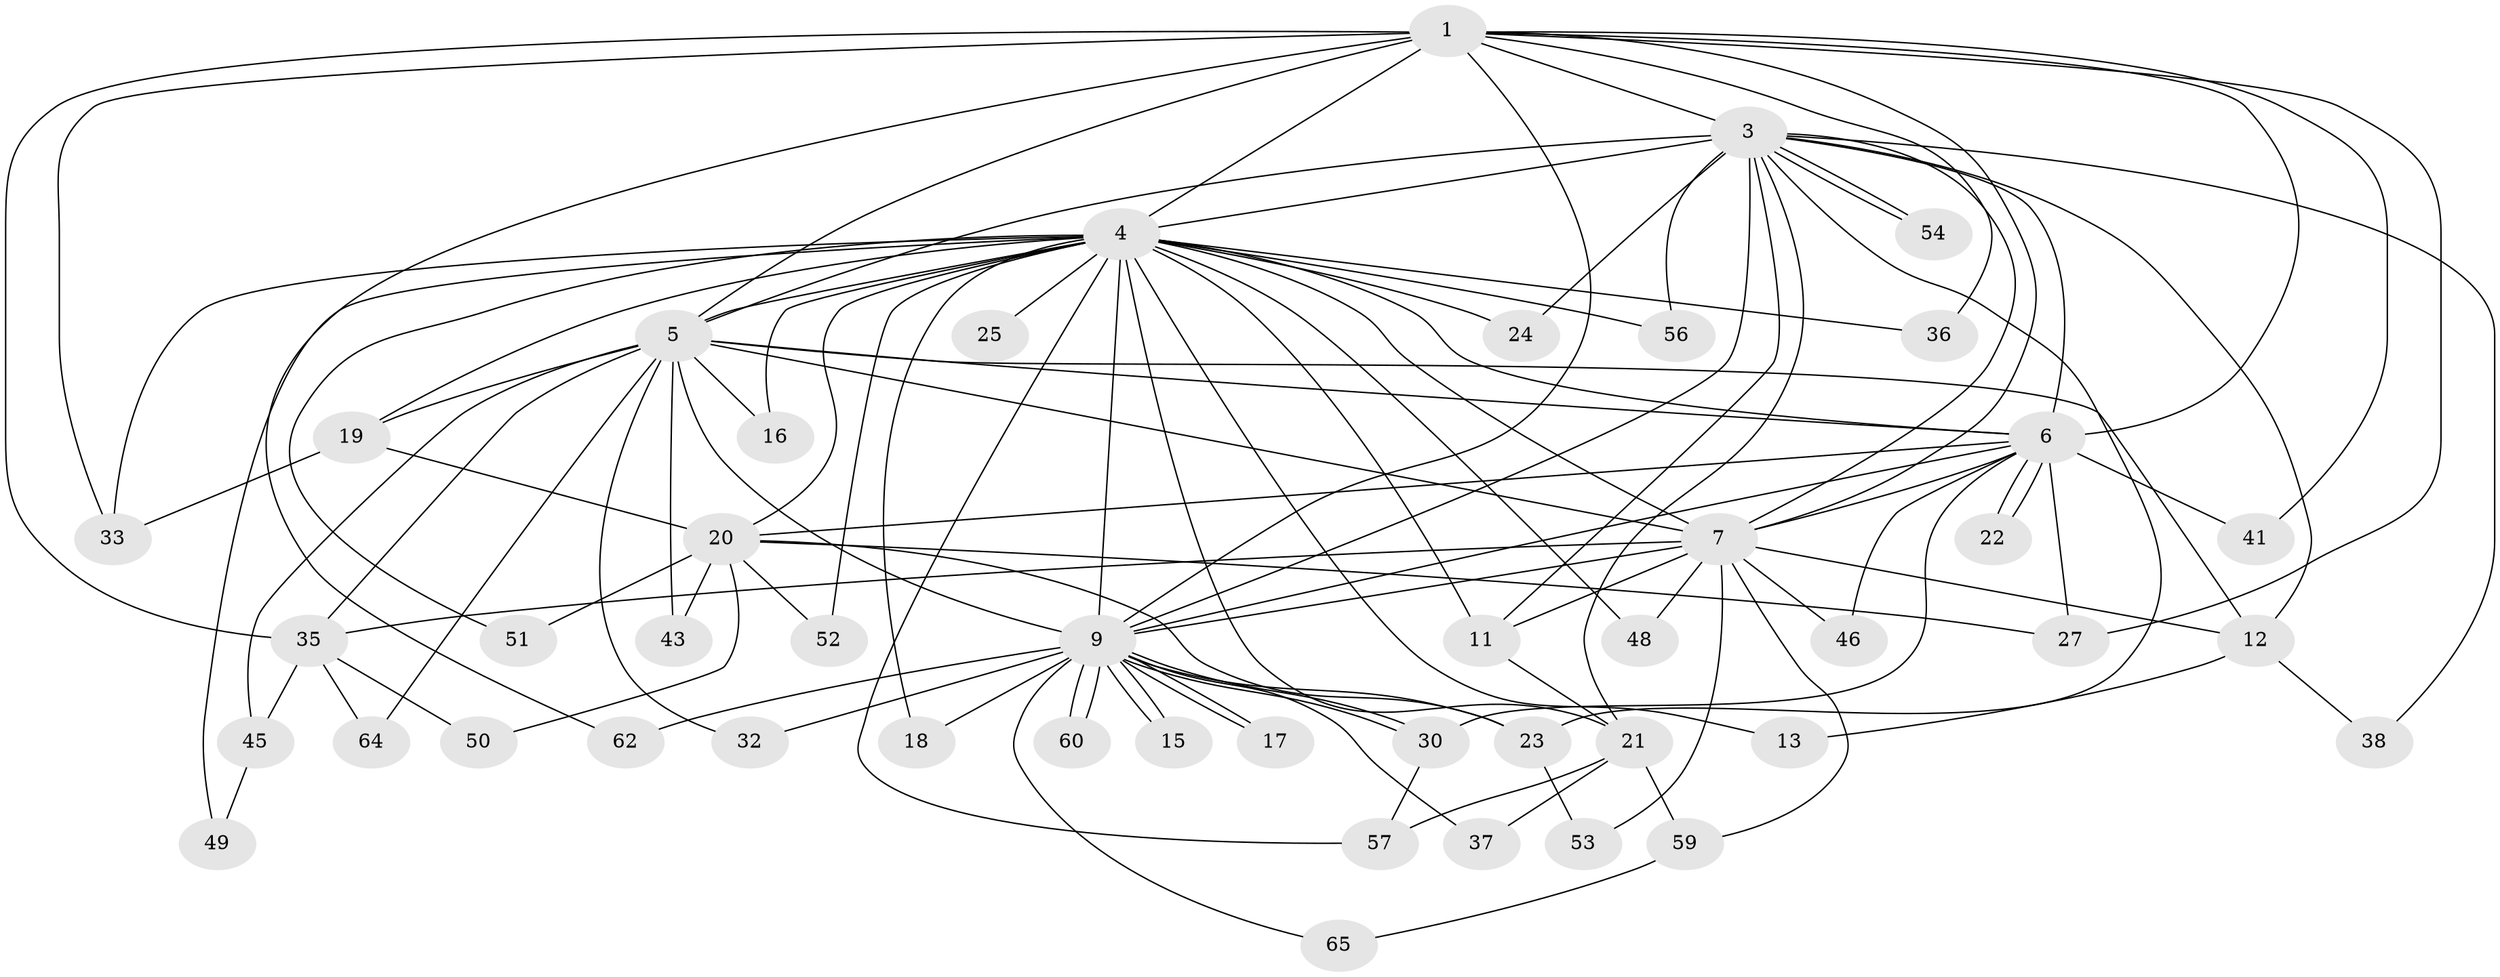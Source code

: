 // Generated by graph-tools (version 1.1) at 2025/23/03/03/25 07:23:42]
// undirected, 47 vertices, 110 edges
graph export_dot {
graph [start="1"]
  node [color=gray90,style=filled];
  1 [super="+2"];
  3 [super="+26"];
  4 [super="+10"];
  5 [super="+8"];
  6 [super="+14"];
  7 [super="+31"];
  9 [super="+28"];
  11;
  12 [super="+29"];
  13;
  15;
  16 [super="+63"];
  17;
  18 [super="+42"];
  19;
  20 [super="+61"];
  21 [super="+39"];
  22;
  23 [super="+44"];
  24;
  25;
  27 [super="+55"];
  30 [super="+40"];
  32;
  33 [super="+34"];
  35 [super="+47"];
  36;
  37;
  38;
  41;
  43;
  45;
  46;
  48;
  49;
  50;
  51;
  52;
  53;
  54;
  56;
  57 [super="+58"];
  59;
  60;
  62;
  64;
  65;
  1 -- 3 [weight=2];
  1 -- 4 [weight=4];
  1 -- 5 [weight=4];
  1 -- 6 [weight=2];
  1 -- 7 [weight=2];
  1 -- 9 [weight=2];
  1 -- 27;
  1 -- 35;
  1 -- 36;
  1 -- 41;
  1 -- 62;
  1 -- 33;
  3 -- 4 [weight=2];
  3 -- 5 [weight=2];
  3 -- 6 [weight=2];
  3 -- 7;
  3 -- 9;
  3 -- 11;
  3 -- 12;
  3 -- 21;
  3 -- 23;
  3 -- 24;
  3 -- 38;
  3 -- 54;
  3 -- 54;
  3 -- 56;
  4 -- 5 [weight=4];
  4 -- 6 [weight=2];
  4 -- 7 [weight=2];
  4 -- 9 [weight=2];
  4 -- 19;
  4 -- 20;
  4 -- 25 [weight=2];
  4 -- 36;
  4 -- 49;
  4 -- 51;
  4 -- 52;
  4 -- 11;
  4 -- 13;
  4 -- 16 [weight=2];
  4 -- 18;
  4 -- 21;
  4 -- 24;
  4 -- 48;
  4 -- 56;
  4 -- 57;
  4 -- 33;
  5 -- 6 [weight=2];
  5 -- 7 [weight=2];
  5 -- 9 [weight=3];
  5 -- 19;
  5 -- 32;
  5 -- 43;
  5 -- 64;
  5 -- 12;
  5 -- 45;
  5 -- 16;
  5 -- 35;
  6 -- 7;
  6 -- 9;
  6 -- 22;
  6 -- 22;
  6 -- 41;
  6 -- 46;
  6 -- 20;
  6 -- 30;
  6 -- 27;
  7 -- 9;
  7 -- 12;
  7 -- 35;
  7 -- 46;
  7 -- 48;
  7 -- 59;
  7 -- 11;
  7 -- 53;
  9 -- 15;
  9 -- 15;
  9 -- 17;
  9 -- 17;
  9 -- 18 [weight=2];
  9 -- 30;
  9 -- 30;
  9 -- 32;
  9 -- 37;
  9 -- 60;
  9 -- 60;
  9 -- 62;
  9 -- 65;
  9 -- 23;
  11 -- 21;
  12 -- 13;
  12 -- 38;
  19 -- 20;
  19 -- 33;
  20 -- 23;
  20 -- 27;
  20 -- 43;
  20 -- 50;
  20 -- 51;
  20 -- 52;
  21 -- 37;
  21 -- 59;
  21 -- 57;
  23 -- 53;
  30 -- 57;
  35 -- 45;
  35 -- 64;
  35 -- 50;
  45 -- 49;
  59 -- 65;
}
